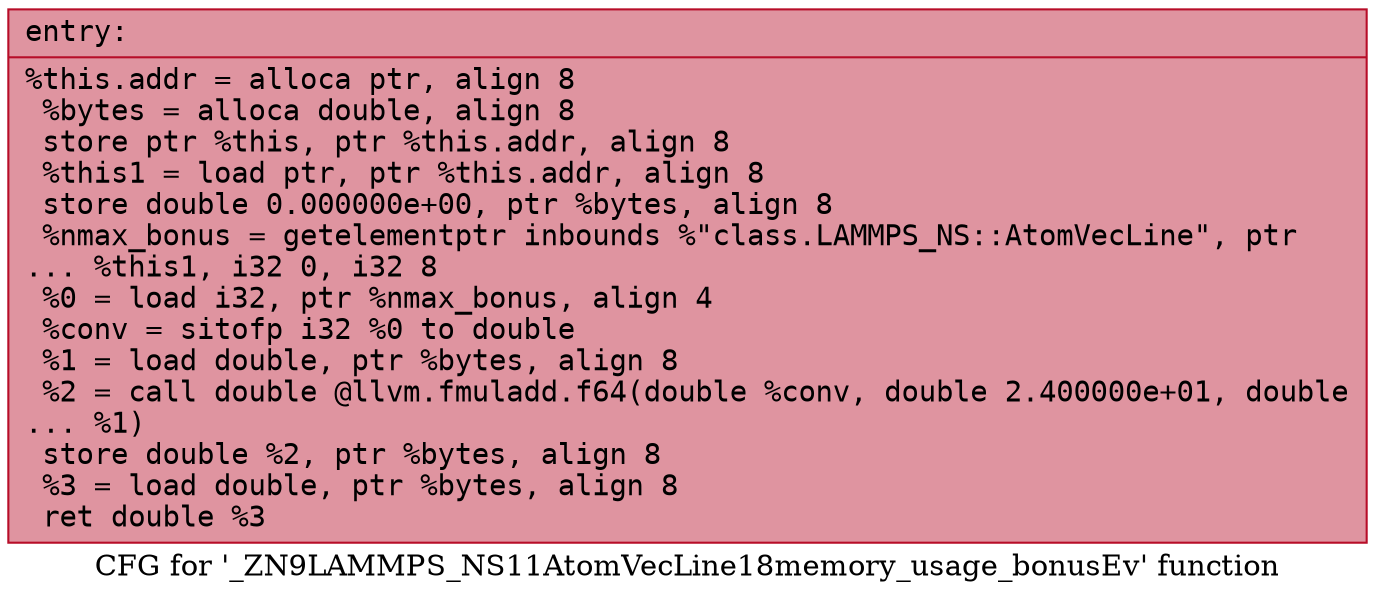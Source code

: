 digraph "CFG for '_ZN9LAMMPS_NS11AtomVecLine18memory_usage_bonusEv' function" {
	label="CFG for '_ZN9LAMMPS_NS11AtomVecLine18memory_usage_bonusEv' function";

	Node0x562ebb827e80 [shape=record,color="#b70d28ff", style=filled, fillcolor="#b70d2870" fontname="Courier",label="{entry:\l|  %this.addr = alloca ptr, align 8\l  %bytes = alloca double, align 8\l  store ptr %this, ptr %this.addr, align 8\l  %this1 = load ptr, ptr %this.addr, align 8\l  store double 0.000000e+00, ptr %bytes, align 8\l  %nmax_bonus = getelementptr inbounds %\"class.LAMMPS_NS::AtomVecLine\", ptr\l... %this1, i32 0, i32 8\l  %0 = load i32, ptr %nmax_bonus, align 4\l  %conv = sitofp i32 %0 to double\l  %1 = load double, ptr %bytes, align 8\l  %2 = call double @llvm.fmuladd.f64(double %conv, double 2.400000e+01, double\l... %1)\l  store double %2, ptr %bytes, align 8\l  %3 = load double, ptr %bytes, align 8\l  ret double %3\l}"];
}
